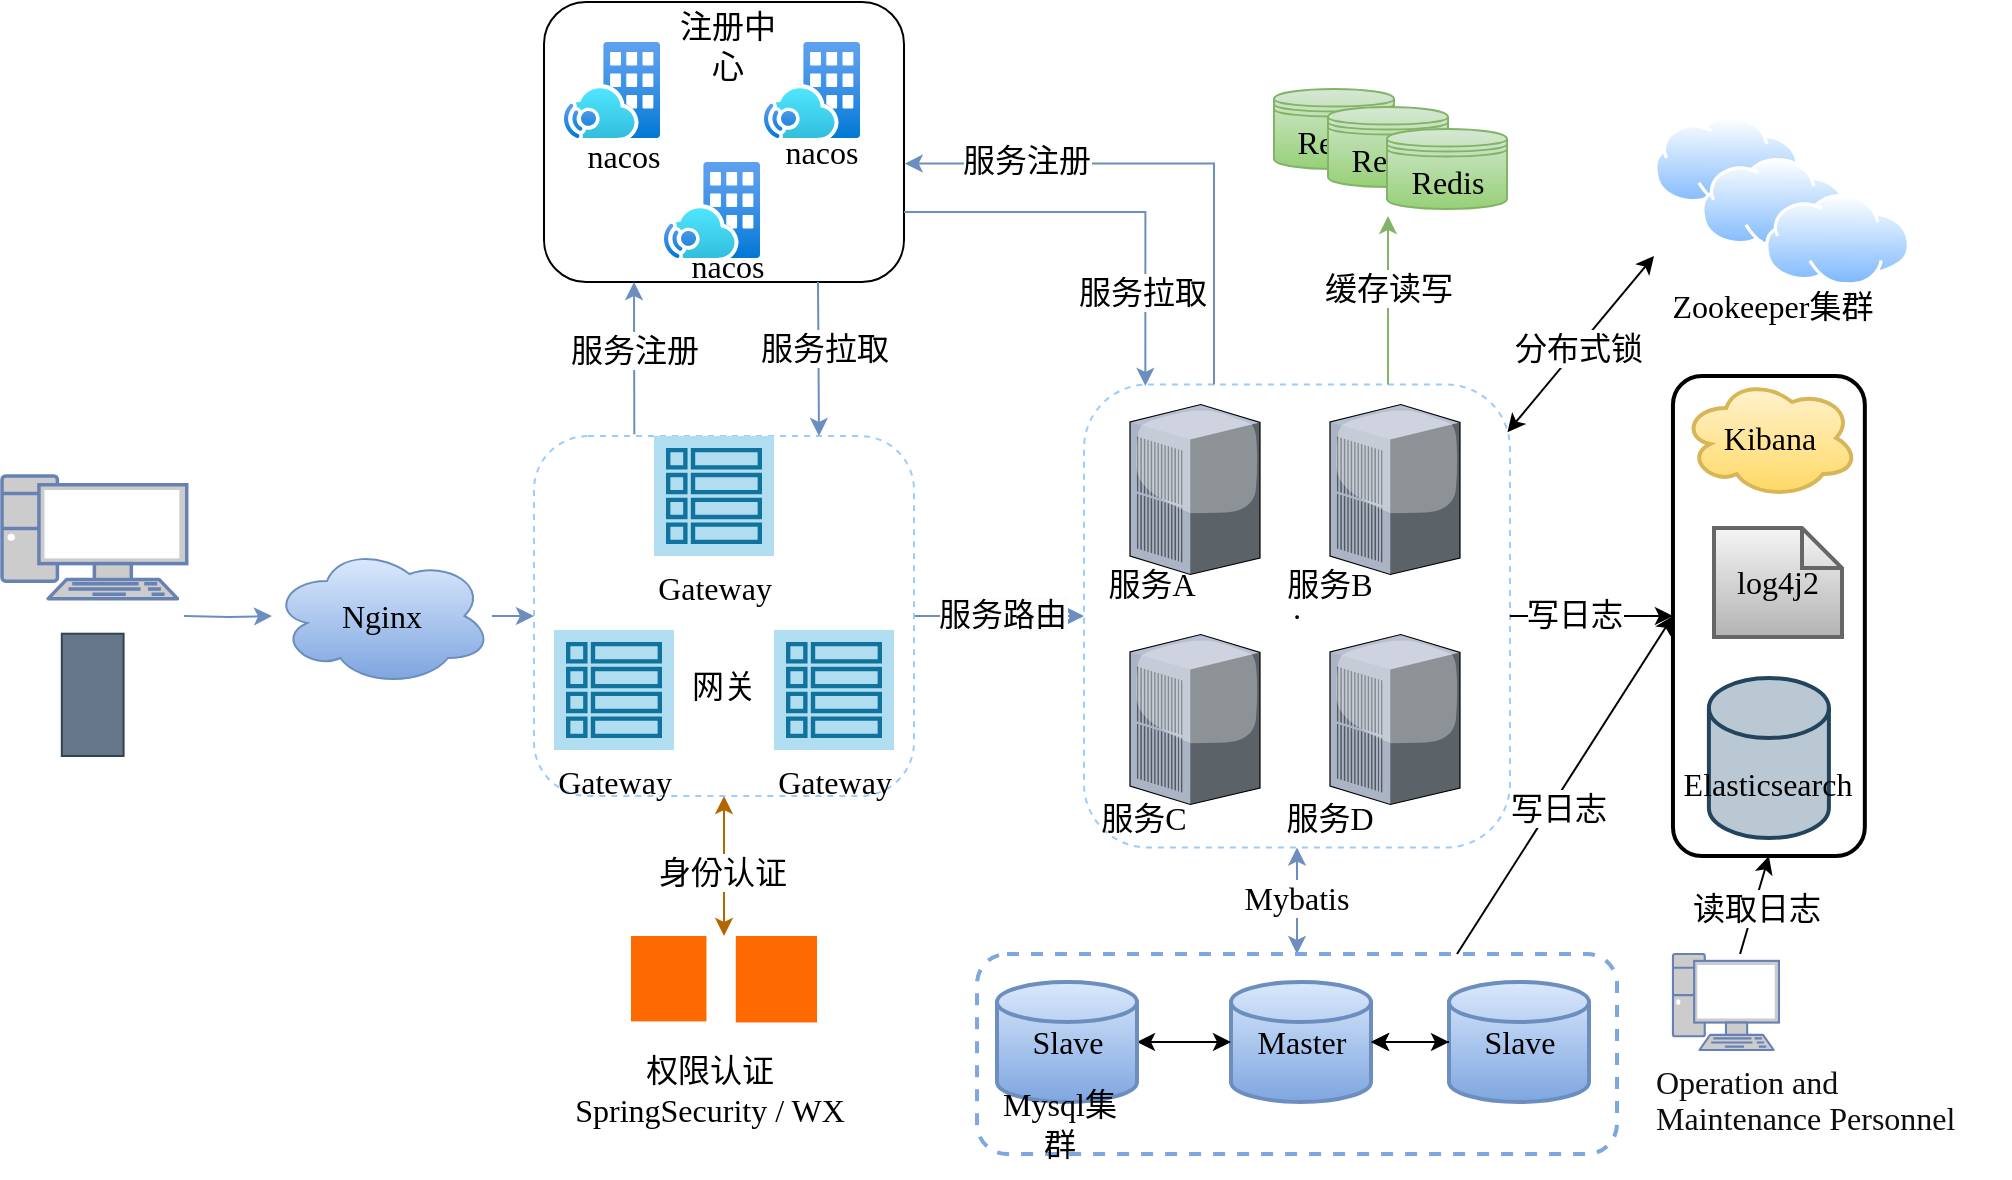 <mxfile version="26.1.0">
  <diagram name="第 1 页" id="3Fu6Cyum_ohwxmZfArsV">
    <mxGraphModel dx="1237" dy="1793" grid="1" gridSize="10" guides="1" tooltips="1" connect="1" arrows="1" fold="1" page="1" pageScale="1" pageWidth="827" pageHeight="1169" math="0" shadow="0">
      <root>
        <mxCell id="0" />
        <mxCell id="1" parent="0" />
        <mxCell id="ql2Fjk31QtfPR9bqJzKU-95" style="edgeStyle=orthogonalEdgeStyle;rounded=0;orthogonalLoop=1;jettySize=auto;html=1;fillColor=#dae8fc;gradientColor=#7ea6e0;strokeColor=#6c8ebf;fontFamily=宋体;fontStyle=0;fontSize=16;" parent="1" target="ql2Fjk31QtfPR9bqJzKU-9" edge="1">
          <mxGeometry relative="1" as="geometry">
            <mxPoint x="315" y="160" as="sourcePoint" />
          </mxGeometry>
        </mxCell>
        <mxCell id="ql2Fjk31QtfPR9bqJzKU-96" style="edgeStyle=orthogonalEdgeStyle;rounded=0;orthogonalLoop=1;jettySize=auto;html=1;entryX=0;entryY=0.5;entryDx=0;entryDy=0;fillColor=#dae8fc;gradientColor=#7ea6e0;strokeColor=#6c8ebf;fontFamily=宋体;fontStyle=0;fontSize=16;" parent="1" source="ql2Fjk31QtfPR9bqJzKU-9" target="ql2Fjk31QtfPR9bqJzKU-11" edge="1">
          <mxGeometry relative="1" as="geometry" />
        </mxCell>
        <mxCell id="ql2Fjk31QtfPR9bqJzKU-9" value="Nginx" style="ellipse;shape=cloud;whiteSpace=wrap;html=1;fillColor=#dae8fc;strokeColor=#6c8ebf;gradientColor=#7ea6e0;fontFamily=Times New Roman;fontStyle=0;fontSize=16;" parent="1" vertex="1">
          <mxGeometry x="359" y="125" width="110" height="70" as="geometry" />
        </mxCell>
        <mxCell id="ql2Fjk31QtfPR9bqJzKU-20" style="rounded=0;orthogonalLoop=1;jettySize=auto;html=1;startArrow=classic;startFill=1;fillColor=#fad7ac;strokeColor=#b46504;fontFamily=宋体;fontStyle=0;fontSize=16;" parent="1" source="ql2Fjk31QtfPR9bqJzKU-11" edge="1">
          <mxGeometry relative="1" as="geometry">
            <mxPoint x="585" y="320" as="targetPoint" />
          </mxGeometry>
        </mxCell>
        <mxCell id="ql2Fjk31QtfPR9bqJzKU-100" value="身份认证" style="edgeLabel;html=1;align=center;verticalAlign=middle;resizable=0;points=[];fontFamily=宋体;fontStyle=0;fontSize=16;" parent="ql2Fjk31QtfPR9bqJzKU-20" vertex="1" connectable="0">
          <mxGeometry x="0.092" y="-1" relative="1" as="geometry">
            <mxPoint as="offset" />
          </mxGeometry>
        </mxCell>
        <mxCell id="ql2Fjk31QtfPR9bqJzKU-22" style="edgeStyle=orthogonalEdgeStyle;rounded=0;orthogonalLoop=1;jettySize=auto;html=1;entryX=0;entryY=0.5;entryDx=0;entryDy=0;fillColor=#dae8fc;gradientColor=#7ea6e0;strokeColor=#6c8ebf;fontFamily=宋体;fontStyle=0;fontSize=16;" parent="1" source="ql2Fjk31QtfPR9bqJzKU-11" target="ql2Fjk31QtfPR9bqJzKU-21" edge="1">
          <mxGeometry relative="1" as="geometry" />
        </mxCell>
        <mxCell id="ql2Fjk31QtfPR9bqJzKU-104" value="&lt;span style=&quot;background-color: rgb(251, 251, 251);&quot;&gt;服务路由&lt;/span&gt;" style="edgeLabel;html=1;align=center;verticalAlign=middle;resizable=0;points=[];fontFamily=宋体;fontStyle=0;fontSize=16;" parent="ql2Fjk31QtfPR9bqJzKU-22" vertex="1" connectable="0">
          <mxGeometry x="-0.244" y="1" relative="1" as="geometry">
            <mxPoint x="12" as="offset" />
          </mxGeometry>
        </mxCell>
        <mxCell id="ql2Fjk31QtfPR9bqJzKU-12" value="" style="group;fontFamily=宋体;fontStyle=0;fontSize=16;" parent="1" vertex="1" connectable="0">
          <mxGeometry x="224" y="90" width="92.37" height="140" as="geometry" />
        </mxCell>
        <mxCell id="ql2Fjk31QtfPR9bqJzKU-4" value="" style="fontColor=#0066CC;verticalAlign=top;verticalLabelPosition=bottom;labelPosition=center;align=center;html=1;outlineConnect=0;fillColor=#CCCCCC;strokeColor=#6881B3;gradientColor=none;gradientDirection=north;strokeWidth=2;shape=mxgraph.networks.pc;fontFamily=宋体;fontStyle=0;fontSize=16;" parent="ql2Fjk31QtfPR9bqJzKU-12" vertex="1">
          <mxGeometry width="92.37" height="61.33" as="geometry" />
        </mxCell>
        <mxCell id="ql2Fjk31QtfPR9bqJzKU-5" value="" style="sketch=0;verticalLabelPosition=bottom;sketch=0;aspect=fixed;html=1;verticalAlign=top;strokeColor=#314354;fillColor=#647687;align=center;outlineConnect=0;pointerEvents=1;shape=mxgraph.citrix2.mobile;fontColor=#ffffff;fontFamily=宋体;fontStyle=0;fontSize=16;" parent="ql2Fjk31QtfPR9bqJzKU-12" vertex="1">
          <mxGeometry x="29.9" y="78.853" width="30.893" height="61.147" as="geometry" />
        </mxCell>
        <mxCell id="ql2Fjk31QtfPR9bqJzKU-18" value="" style="group;fontFamily=宋体;fontStyle=0;fontSize=16;" parent="1" vertex="1" connectable="0">
          <mxGeometry x="538.5" y="320" width="150" height="121" as="geometry" />
        </mxCell>
        <mxCell id="ql2Fjk31QtfPR9bqJzKU-15" value="" style="points=[];aspect=fixed;html=1;align=center;shadow=0;dashed=0;fillColor=#FF6A00;strokeColor=none;shape=mxgraph.alibaba_cloud.cloud_security_center;fontFamily=宋体;fontStyle=0;fontSize=16;" parent="ql2Fjk31QtfPR9bqJzKU-18" vertex="1">
          <mxGeometry width="37.724" height="42.701" as="geometry" />
        </mxCell>
        <mxCell id="ql2Fjk31QtfPR9bqJzKU-16" value="" style="points=[];aspect=fixed;html=1;align=center;shadow=0;dashed=0;fillColor=#FF6A00;strokeColor=none;shape=mxgraph.alibaba_cloud.hsm_hardware_security_module;fontFamily=宋体;fontStyle=0;fontSize=16;" parent="ql2Fjk31QtfPR9bqJzKU-18" vertex="1">
          <mxGeometry x="52.394" width="40.606" height="43.225" as="geometry" />
        </mxCell>
        <mxCell id="ql2Fjk31QtfPR9bqJzKU-78" value="&lt;font&gt;权限认证&lt;/font&gt;&lt;div&gt;&lt;font face=&quot;Times New Roman&quot;&gt;SpringSecurity / WX&lt;/font&gt;&lt;/div&gt;" style="text;html=1;align=center;verticalAlign=middle;whiteSpace=wrap;rounded=0;fontFamily=宋体;fontStyle=0;fontSize=16;" parent="ql2Fjk31QtfPR9bqJzKU-18" vertex="1">
          <mxGeometry x="-38.5" y="60" width="155.57" height="34.5" as="geometry" />
        </mxCell>
        <mxCell id="ql2Fjk31QtfPR9bqJzKU-63" value="" style="group;fontFamily=宋体;fontStyle=0;fontSize=16;" parent="1" vertex="1" connectable="0">
          <mxGeometry x="490" y="70" width="190" height="180" as="geometry" />
        </mxCell>
        <mxCell id="ql2Fjk31QtfPR9bqJzKU-11" value="" style="rounded=1;whiteSpace=wrap;html=1;dashed=1;strokeColor=#99CCFF;fontFamily=宋体;fontStyle=0;fontSize=16;" parent="ql2Fjk31QtfPR9bqJzKU-63" vertex="1">
          <mxGeometry width="190" height="180" as="geometry" />
        </mxCell>
        <mxCell id="ql2Fjk31QtfPR9bqJzKU-54" value="&lt;font face=&quot;Times New Roman&quot;&gt;Gateway&lt;/font&gt;" style="sketch=0;outlineConnect=0;strokeColor=#10739e;fillColor=#b1ddf0;dashed=0;verticalLabelPosition=bottom;verticalAlign=top;align=center;html=1;fontSize=16;fontStyle=0;aspect=fixed;shape=mxgraph.aws4.resourceIcon;resIcon=mxgraph.aws4.table;fontFamily=宋体;" parent="ql2Fjk31QtfPR9bqJzKU-63" vertex="1">
          <mxGeometry x="60" width="60" height="60" as="geometry" />
        </mxCell>
        <mxCell id="ql2Fjk31QtfPR9bqJzKU-56" value="&lt;font face=&quot;Times New Roman&quot;&gt;Gateway&lt;/font&gt;" style="sketch=0;outlineConnect=0;strokeColor=#10739e;fillColor=#b1ddf0;dashed=0;verticalLabelPosition=bottom;verticalAlign=top;align=center;html=1;fontSize=16;fontStyle=0;aspect=fixed;shape=mxgraph.aws4.resourceIcon;resIcon=mxgraph.aws4.table;fontFamily=宋体;" parent="ql2Fjk31QtfPR9bqJzKU-63" vertex="1">
          <mxGeometry x="120" y="97" width="60" height="60" as="geometry" />
        </mxCell>
        <mxCell id="ql2Fjk31QtfPR9bqJzKU-57" value="&lt;font face=&quot;Times New Roman&quot;&gt;Gateway&lt;/font&gt;" style="sketch=0;outlineConnect=0;strokeColor=#10739e;fillColor=#b1ddf0;dashed=0;verticalLabelPosition=bottom;verticalAlign=top;align=center;html=1;fontSize=16;fontStyle=0;aspect=fixed;shape=mxgraph.aws4.resourceIcon;resIcon=mxgraph.aws4.table;fontFamily=宋体;" parent="ql2Fjk31QtfPR9bqJzKU-63" vertex="1">
          <mxGeometry x="10" y="97" width="60" height="60" as="geometry" />
        </mxCell>
        <mxCell id="ql2Fjk31QtfPR9bqJzKU-89" value="网关" style="text;html=1;align=center;verticalAlign=middle;whiteSpace=wrap;rounded=0;fontFamily=宋体;fontStyle=0;fontSize=16;" parent="ql2Fjk31QtfPR9bqJzKU-63" vertex="1">
          <mxGeometry x="65" y="110" width="60" height="30" as="geometry" />
        </mxCell>
        <mxCell id="ql2Fjk31QtfPR9bqJzKU-67" value="" style="group;fontFamily=宋体;fontStyle=0;fontSize=16;" parent="1" vertex="1" connectable="0">
          <mxGeometry x="495" y="-147" width="180" height="147" as="geometry" />
        </mxCell>
        <mxCell id="ql2Fjk31QtfPR9bqJzKU-13" value="" style="rounded=1;whiteSpace=wrap;html=1;fontFamily=宋体;fontStyle=0;fontSize=16;" parent="ql2Fjk31QtfPR9bqJzKU-67" vertex="1">
          <mxGeometry width="180" height="140" as="geometry" />
        </mxCell>
        <mxCell id="ql2Fjk31QtfPR9bqJzKU-58" value="" style="image;aspect=fixed;html=1;points=[];align=center;fontSize=16;image=img/lib/azure2/hybrid_multicloud/Azure_Operator_Nexus.svg;fontFamily=宋体;fontStyle=0" parent="ql2Fjk31QtfPR9bqJzKU-67" vertex="1">
          <mxGeometry x="10" y="20" width="48" height="48" as="geometry" />
        </mxCell>
        <mxCell id="ql2Fjk31QtfPR9bqJzKU-61" value="" style="image;aspect=fixed;html=1;points=[];align=center;fontSize=16;image=img/lib/azure2/hybrid_multicloud/Azure_Operator_Nexus.svg;fontFamily=宋体;fontStyle=0" parent="ql2Fjk31QtfPR9bqJzKU-67" vertex="1">
          <mxGeometry x="60" y="80" width="48" height="48" as="geometry" />
        </mxCell>
        <mxCell id="ql2Fjk31QtfPR9bqJzKU-62" value="" style="image;aspect=fixed;html=1;points=[];align=center;fontSize=16;image=img/lib/azure2/hybrid_multicloud/Azure_Operator_Nexus.svg;fontFamily=宋体;fontStyle=0" parent="ql2Fjk31QtfPR9bqJzKU-67" vertex="1">
          <mxGeometry x="110" y="20" width="48" height="48" as="geometry" />
        </mxCell>
        <mxCell id="ql2Fjk31QtfPR9bqJzKU-64" value="nacos" style="text;html=1;align=center;verticalAlign=middle;whiteSpace=wrap;rounded=0;fontFamily=Times New Roman;fontStyle=0;fontSize=16;" parent="ql2Fjk31QtfPR9bqJzKU-67" vertex="1">
          <mxGeometry x="10" y="60" width="60" height="34" as="geometry" />
        </mxCell>
        <mxCell id="ql2Fjk31QtfPR9bqJzKU-65" value="nacos" style="text;html=1;align=center;verticalAlign=middle;whiteSpace=wrap;rounded=0;fontFamily=Times New Roman;fontStyle=0;fontSize=16;" parent="ql2Fjk31QtfPR9bqJzKU-67" vertex="1">
          <mxGeometry x="109" y="60" width="60" height="30" as="geometry" />
        </mxCell>
        <mxCell id="ql2Fjk31QtfPR9bqJzKU-66" value="nacos" style="text;html=1;align=center;verticalAlign=middle;whiteSpace=wrap;rounded=0;fontFamily=宋体;fontStyle=0;fontSize=16;" parent="ql2Fjk31QtfPR9bqJzKU-67" vertex="1">
          <mxGeometry x="62" y="117" width="60" height="30" as="geometry" />
        </mxCell>
        <mxCell id="ql2Fjk31QtfPR9bqJzKU-79" value="&lt;font&gt;注册中心&lt;/font&gt;" style="text;html=1;align=center;verticalAlign=middle;whiteSpace=wrap;rounded=0;fontFamily=宋体;fontStyle=0;fontSize=16;" parent="ql2Fjk31QtfPR9bqJzKU-67" vertex="1">
          <mxGeometry x="62" y="7" width="60" height="30" as="geometry" />
        </mxCell>
        <mxCell id="ql2Fjk31QtfPR9bqJzKU-94" value="" style="group;fontFamily=宋体;fontStyle=0;fontSize=16;" parent="1" vertex="1" connectable="0">
          <mxGeometry x="765" y="44.25" width="213" height="231.5" as="geometry" />
        </mxCell>
        <mxCell id="ql2Fjk31QtfPR9bqJzKU-21" value="·" style="rounded=1;whiteSpace=wrap;html=1;dashed=1;strokeColor=#99CCFF;fontFamily=宋体;fontStyle=0;fontSize=16;" parent="ql2Fjk31QtfPR9bqJzKU-94" vertex="1">
          <mxGeometry width="213" height="231.5" as="geometry" />
        </mxCell>
        <mxCell id="ql2Fjk31QtfPR9bqJzKU-73" value="" style="verticalLabelPosition=bottom;sketch=0;aspect=fixed;html=1;verticalAlign=top;strokeColor=none;align=center;outlineConnect=0;shape=mxgraph.citrix.pbx_server;fontFamily=宋体;fontStyle=0;fontSize=16;" parent="ql2Fjk31QtfPR9bqJzKU-94" vertex="1">
          <mxGeometry x="123" y="10" width="65" height="85" as="geometry" />
        </mxCell>
        <mxCell id="ql2Fjk31QtfPR9bqJzKU-76" value="" style="verticalLabelPosition=bottom;sketch=0;aspect=fixed;html=1;verticalAlign=top;strokeColor=none;align=center;outlineConnect=0;shape=mxgraph.citrix.pbx_server;fontFamily=宋体;fontStyle=0;fontSize=16;" parent="ql2Fjk31QtfPR9bqJzKU-94" vertex="1">
          <mxGeometry x="23" y="125" width="65" height="85" as="geometry" />
        </mxCell>
        <mxCell id="ql2Fjk31QtfPR9bqJzKU-75" value="" style="verticalLabelPosition=bottom;sketch=0;aspect=fixed;html=1;verticalAlign=top;strokeColor=none;align=center;outlineConnect=0;shape=mxgraph.citrix.pbx_server;fontFamily=宋体;fontStyle=0;fontSize=16;" parent="ql2Fjk31QtfPR9bqJzKU-94" vertex="1">
          <mxGeometry x="23" y="10" width="65" height="85" as="geometry" />
        </mxCell>
        <mxCell id="ql2Fjk31QtfPR9bqJzKU-77" value="" style="verticalLabelPosition=bottom;sketch=0;aspect=fixed;html=1;verticalAlign=top;strokeColor=none;align=center;outlineConnect=0;shape=mxgraph.citrix.pbx_server;fontFamily=宋体;fontStyle=0;fontSize=16;" parent="ql2Fjk31QtfPR9bqJzKU-94" vertex="1">
          <mxGeometry x="123" y="125" width="65" height="85" as="geometry" />
        </mxCell>
        <mxCell id="ql2Fjk31QtfPR9bqJzKU-90" value="&lt;font&gt;服务&lt;/font&gt;A" style="text;html=1;align=center;verticalAlign=middle;whiteSpace=wrap;rounded=0;fontFamily=宋体;fontStyle=0;fontSize=16;" parent="ql2Fjk31QtfPR9bqJzKU-94" vertex="1">
          <mxGeometry x="4" y="85" width="60" height="30" as="geometry" />
        </mxCell>
        <mxCell id="ql2Fjk31QtfPR9bqJzKU-91" value="&lt;font&gt;服务&lt;/font&gt;B" style="text;html=1;align=center;verticalAlign=middle;whiteSpace=wrap;rounded=0;fontFamily=宋体;fontStyle=0;fontSize=16;" parent="ql2Fjk31QtfPR9bqJzKU-94" vertex="1">
          <mxGeometry x="93" y="85" width="60" height="30" as="geometry" />
        </mxCell>
        <mxCell id="ql2Fjk31QtfPR9bqJzKU-92" value="&lt;font&gt;服务&lt;/font&gt;C" style="text;html=1;align=center;verticalAlign=middle;whiteSpace=wrap;rounded=0;fontFamily=宋体;fontStyle=0;fontSize=16;" parent="ql2Fjk31QtfPR9bqJzKU-94" vertex="1">
          <mxGeometry y="201.5" width="60" height="30" as="geometry" />
        </mxCell>
        <mxCell id="ql2Fjk31QtfPR9bqJzKU-93" value="&lt;font&gt;服务&lt;/font&gt;D" style="text;html=1;align=center;verticalAlign=middle;whiteSpace=wrap;rounded=0;fontFamily=宋体;fontStyle=0;fontSize=16;" parent="ql2Fjk31QtfPR9bqJzKU-94" vertex="1">
          <mxGeometry x="93" y="201.5" width="60" height="30" as="geometry" />
        </mxCell>
        <mxCell id="ql2Fjk31QtfPR9bqJzKU-97" style="rounded=0;orthogonalLoop=1;jettySize=auto;html=1;entryX=0.25;entryY=1;entryDx=0;entryDy=0;exitX=0.264;exitY=-0.005;exitDx=0;exitDy=0;exitPerimeter=0;fillColor=#dae8fc;gradientColor=#7ea6e0;strokeColor=#6c8ebf;fontFamily=宋体;fontStyle=0;fontSize=16;" parent="1" source="ql2Fjk31QtfPR9bqJzKU-11" target="ql2Fjk31QtfPR9bqJzKU-13" edge="1">
          <mxGeometry relative="1" as="geometry" />
        </mxCell>
        <mxCell id="ql2Fjk31QtfPR9bqJzKU-102" value="服务注册" style="edgeLabel;html=1;align=center;verticalAlign=middle;resizable=0;points=[];fontFamily=宋体;fontStyle=0;fontSize=16;" parent="ql2Fjk31QtfPR9bqJzKU-97" vertex="1" connectable="0">
          <mxGeometry x="0.111" relative="1" as="geometry">
            <mxPoint as="offset" />
          </mxGeometry>
        </mxCell>
        <mxCell id="ql2Fjk31QtfPR9bqJzKU-99" style="rounded=0;orthogonalLoop=1;jettySize=auto;html=1;entryX=0.75;entryY=0;entryDx=0;entryDy=0;exitX=0.75;exitY=0;exitDx=0;exitDy=0;fillColor=#dae8fc;gradientColor=#7ea6e0;strokeColor=#6c8ebf;fontFamily=宋体;fontStyle=0;fontSize=16;" parent="1" target="ql2Fjk31QtfPR9bqJzKU-11" edge="1">
          <mxGeometry relative="1" as="geometry">
            <mxPoint x="632" y="-7" as="sourcePoint" />
            <mxPoint x="630" y="70" as="targetPoint" />
          </mxGeometry>
        </mxCell>
        <mxCell id="ql2Fjk31QtfPR9bqJzKU-101" value="服务拉取" style="edgeLabel;html=1;align=center;verticalAlign=middle;resizable=0;points=[];fontFamily=宋体;fontStyle=0;fontSize=16;" parent="ql2Fjk31QtfPR9bqJzKU-99" vertex="1" connectable="0">
          <mxGeometry x="-0.162" y="3" relative="1" as="geometry">
            <mxPoint as="offset" />
          </mxGeometry>
        </mxCell>
        <mxCell id="ql2Fjk31QtfPR9bqJzKU-117" value="" style="group;fontFamily=Times New Roman;fontStyle=0;fontSize=16;" parent="1" vertex="1" connectable="0">
          <mxGeometry x="860" y="-103.5" width="116.5" height="60" as="geometry" />
        </mxCell>
        <mxCell id="ql2Fjk31QtfPR9bqJzKU-110" value="Redis" style="shape=datastore;whiteSpace=wrap;html=1;fillColor=#d5e8d4;gradientColor=#97d077;strokeColor=#82b366;fontFamily=Times New Roman;fontStyle=0;fontSize=16;" parent="ql2Fjk31QtfPR9bqJzKU-117" vertex="1">
          <mxGeometry width="60" height="40" as="geometry" />
        </mxCell>
        <mxCell id="ql2Fjk31QtfPR9bqJzKU-115" value="Redis" style="shape=datastore;whiteSpace=wrap;html=1;fillColor=#d5e8d4;gradientColor=#97d077;strokeColor=#82b366;fontFamily=Times New Roman;fontStyle=0;fontSize=16;" parent="ql2Fjk31QtfPR9bqJzKU-117" vertex="1">
          <mxGeometry x="27" y="9" width="60" height="40" as="geometry" />
        </mxCell>
        <mxCell id="ql2Fjk31QtfPR9bqJzKU-116" value="Redis" style="shape=datastore;whiteSpace=wrap;html=1;fillColor=#d5e8d4;gradientColor=#97d077;strokeColor=#82b366;fontFamily=Times New Roman;fontStyle=0;fontSize=16;" parent="ql2Fjk31QtfPR9bqJzKU-117" vertex="1">
          <mxGeometry x="56.5" y="20" width="60" height="40" as="geometry" />
        </mxCell>
        <mxCell id="ql2Fjk31QtfPR9bqJzKU-120" style="edgeStyle=orthogonalEdgeStyle;rounded=0;orthogonalLoop=1;jettySize=auto;html=1;exitX=1;exitY=0.75;exitDx=0;exitDy=0;entryX=0.144;entryY=0.003;entryDx=0;entryDy=0;entryPerimeter=0;fillColor=#dae8fc;gradientColor=#7ea6e0;strokeColor=#6c8ebf;fontFamily=宋体;fontStyle=0;fontSize=16;" parent="1" source="ql2Fjk31QtfPR9bqJzKU-13" target="ql2Fjk31QtfPR9bqJzKU-21" edge="1">
          <mxGeometry relative="1" as="geometry" />
        </mxCell>
        <mxCell id="ql2Fjk31QtfPR9bqJzKU-122" value="服务拉取" style="edgeLabel;html=1;align=center;verticalAlign=middle;resizable=0;points=[];fontFamily=宋体;fontStyle=0;fontSize=16;" parent="ql2Fjk31QtfPR9bqJzKU-120" vertex="1" connectable="0">
          <mxGeometry x="-0.585" y="-2" relative="1" as="geometry">
            <mxPoint x="76" y="38" as="offset" />
          </mxGeometry>
        </mxCell>
        <mxCell id="ql2Fjk31QtfPR9bqJzKU-121" style="edgeStyle=orthogonalEdgeStyle;rounded=0;orthogonalLoop=1;jettySize=auto;html=1;entryX=1.002;entryY=0.577;entryDx=0;entryDy=0;entryPerimeter=0;fillColor=#dae8fc;gradientColor=#7ea6e0;strokeColor=#6c8ebf;fontFamily=宋体;fontStyle=0;fontSize=16;" parent="1" source="ql2Fjk31QtfPR9bqJzKU-21" target="ql2Fjk31QtfPR9bqJzKU-13" edge="1">
          <mxGeometry relative="1" as="geometry">
            <Array as="points">
              <mxPoint x="830" y="-66" />
            </Array>
          </mxGeometry>
        </mxCell>
        <mxCell id="ql2Fjk31QtfPR9bqJzKU-123" value="服务注册" style="edgeLabel;html=1;align=center;verticalAlign=middle;resizable=0;points=[];fontFamily=宋体;fontStyle=0;fontSize=16;" parent="ql2Fjk31QtfPR9bqJzKU-121" vertex="1" connectable="0">
          <mxGeometry x="0.543" y="-2" relative="1" as="geometry">
            <mxPoint as="offset" />
          </mxGeometry>
        </mxCell>
        <mxCell id="ql2Fjk31QtfPR9bqJzKU-125" style="edgeStyle=orthogonalEdgeStyle;rounded=0;orthogonalLoop=1;jettySize=auto;html=1;fillColor=#d5e8d4;gradientColor=#97d077;strokeColor=#82b366;fontFamily=宋体;fontStyle=0;fontSize=16;" parent="1" source="ql2Fjk31QtfPR9bqJzKU-21" edge="1">
          <mxGeometry relative="1" as="geometry">
            <mxPoint x="917" y="-40" as="targetPoint" />
            <Array as="points">
              <mxPoint x="917" y="20" />
              <mxPoint x="917" y="20" />
            </Array>
          </mxGeometry>
        </mxCell>
        <mxCell id="ql2Fjk31QtfPR9bqJzKU-126" value="缓存读写" style="edgeLabel;html=1;align=center;verticalAlign=middle;resizable=0;points=[];fontFamily=宋体;fontStyle=0;fontSize=16;" parent="ql2Fjk31QtfPR9bqJzKU-125" vertex="1" connectable="0">
          <mxGeometry x="0.15" relative="1" as="geometry">
            <mxPoint as="offset" />
          </mxGeometry>
        </mxCell>
        <mxCell id="ql2Fjk31QtfPR9bqJzKU-144" style="edgeStyle=orthogonalEdgeStyle;rounded=0;orthogonalLoop=1;jettySize=auto;html=1;entryX=0.5;entryY=0;entryDx=0;entryDy=0;fontFamily=宋体;fontSize=16;fontColor=default;startArrow=classic;startFill=1;fillColor=#dae8fc;gradientColor=#7ea6e0;strokeColor=#6c8ebf;fontStyle=0" parent="1" source="ql2Fjk31QtfPR9bqJzKU-21" target="ql2Fjk31QtfPR9bqJzKU-139" edge="1">
          <mxGeometry relative="1" as="geometry" />
        </mxCell>
        <mxCell id="ql2Fjk31QtfPR9bqJzKU-145" value="Mybatis" style="edgeLabel;html=1;align=center;verticalAlign=middle;resizable=0;points=[];strokeColor=default;strokeWidth=2;fontFamily=Times New Roman;fontSize=16;fontColor=default;fillColor=default;fontStyle=0" parent="ql2Fjk31QtfPR9bqJzKU-144" vertex="1" connectable="0">
          <mxGeometry x="-0.22" y="-1" relative="1" as="geometry">
            <mxPoint y="4" as="offset" />
          </mxGeometry>
        </mxCell>
        <mxCell id="ql2Fjk31QtfPR9bqJzKU-149" value="" style="group;fontFamily=宋体;fontStyle=0;fontSize=16;" parent="1" vertex="1" connectable="0">
          <mxGeometry x="711.5" y="329" width="320" height="100" as="geometry" />
        </mxCell>
        <mxCell id="ql2Fjk31QtfPR9bqJzKU-139" value="" style="rounded=1;whiteSpace=wrap;html=1;strokeColor=#7EA6E0;strokeWidth=2;align=center;verticalAlign=middle;fontFamily=宋体;fontSize=16;fontColor=default;fillColor=default;dashed=1;fontStyle=0" parent="ql2Fjk31QtfPR9bqJzKU-149" vertex="1">
          <mxGeometry width="320" height="100" as="geometry" />
        </mxCell>
        <mxCell id="ql2Fjk31QtfPR9bqJzKU-129" value="Master" style="strokeWidth=2;html=1;shape=mxgraph.flowchart.database;whiteSpace=wrap;fillColor=#dae8fc;gradientColor=#7ea6e0;strokeColor=#6c8ebf;fontFamily=Times New Roman;fontStyle=0;fontSize=16;" parent="ql2Fjk31QtfPR9bqJzKU-149" vertex="1">
          <mxGeometry x="127" y="14" width="70" height="60" as="geometry" />
        </mxCell>
        <mxCell id="ql2Fjk31QtfPR9bqJzKU-134" value="" style="edgeStyle=orthogonalEdgeStyle;rounded=0;orthogonalLoop=1;jettySize=auto;html=1;fontFamily=宋体;fontSize=16;fontColor=default;startArrow=classic;startFill=1;fontStyle=0" parent="ql2Fjk31QtfPR9bqJzKU-149" source="ql2Fjk31QtfPR9bqJzKU-130" target="ql2Fjk31QtfPR9bqJzKU-129" edge="1">
          <mxGeometry relative="1" as="geometry" />
        </mxCell>
        <mxCell id="ql2Fjk31QtfPR9bqJzKU-130" value="Slave" style="strokeWidth=2;html=1;shape=mxgraph.flowchart.database;whiteSpace=wrap;fillColor=#dae8fc;gradientColor=#7ea6e0;strokeColor=#6c8ebf;fontFamily=Times New Roman;fontStyle=0;fontSize=16;" parent="ql2Fjk31QtfPR9bqJzKU-149" vertex="1">
          <mxGeometry x="10" y="14" width="70" height="60" as="geometry" />
        </mxCell>
        <mxCell id="ql2Fjk31QtfPR9bqJzKU-133" value="Slave" style="strokeWidth=2;html=1;shape=mxgraph.flowchart.database;whiteSpace=wrap;fillColor=#dae8fc;gradientColor=#7ea6e0;strokeColor=#6c8ebf;fontFamily=Times New Roman;fontStyle=0;fontSize=16;" parent="ql2Fjk31QtfPR9bqJzKU-149" vertex="1">
          <mxGeometry x="236" y="14" width="70" height="60" as="geometry" />
        </mxCell>
        <mxCell id="ql2Fjk31QtfPR9bqJzKU-142" value="Mysql&lt;font face=&quot;宋体&quot;&gt;集群&lt;/font&gt;" style="text;html=1;align=center;verticalAlign=middle;whiteSpace=wrap;rounded=0;fontFamily=Times New Roman;fontSize=16;fontColor=default;fontStyle=0" parent="ql2Fjk31QtfPR9bqJzKU-149" vertex="1">
          <mxGeometry x="6" y="72" width="70" height="26" as="geometry" />
        </mxCell>
        <mxCell id="ql2Fjk31QtfPR9bqJzKU-135" value="" style="edgeStyle=orthogonalEdgeStyle;rounded=0;orthogonalLoop=1;jettySize=auto;html=1;fontFamily=宋体;fontSize=16;fontColor=default;fontStyle=0" parent="ql2Fjk31QtfPR9bqJzKU-149" source="ql2Fjk31QtfPR9bqJzKU-133" target="ql2Fjk31QtfPR9bqJzKU-129" edge="1">
          <mxGeometry relative="1" as="geometry" />
        </mxCell>
        <mxCell id="ql2Fjk31QtfPR9bqJzKU-136" value="" style="edgeStyle=orthogonalEdgeStyle;rounded=0;orthogonalLoop=1;jettySize=auto;html=1;fontFamily=宋体;fontSize=16;fontColor=default;startArrow=classic;startFill=1;fontStyle=0" parent="ql2Fjk31QtfPR9bqJzKU-149" source="ql2Fjk31QtfPR9bqJzKU-133" target="ql2Fjk31QtfPR9bqJzKU-129" edge="1">
          <mxGeometry relative="1" as="geometry" />
        </mxCell>
        <mxCell id="ql2Fjk31QtfPR9bqJzKU-154" value="" style="group;fontFamily=宋体;fontStyle=0;fontSize=16;" parent="1" vertex="1" connectable="0">
          <mxGeometry x="1050" y="-90" width="128.12" height="104.75" as="geometry" />
        </mxCell>
        <mxCell id="ql2Fjk31QtfPR9bqJzKU-150" value="" style="image;aspect=fixed;perimeter=ellipsePerimeter;html=1;align=center;shadow=0;dashed=0;spacingTop=3;image=img/lib/active_directory/internet_cloud.svg;strokeColor=default;strokeWidth=2;verticalAlign=middle;fontFamily=宋体;fontSize=16;fontColor=default;fillColor=default;fontStyle=0" parent="ql2Fjk31QtfPR9bqJzKU-154" vertex="1">
          <mxGeometry width="72.62" height="45.75" as="geometry" />
        </mxCell>
        <mxCell id="ql2Fjk31QtfPR9bqJzKU-151" value="" style="image;aspect=fixed;perimeter=ellipsePerimeter;html=1;align=center;shadow=0;dashed=0;spacingTop=3;image=img/lib/active_directory/internet_cloud.svg;strokeColor=default;strokeWidth=2;verticalAlign=middle;fontFamily=宋体;fontSize=16;fontColor=default;fillColor=default;fontStyle=0" parent="ql2Fjk31QtfPR9bqJzKU-154" vertex="1">
          <mxGeometry x="23.5" y="21" width="72.62" height="45.75" as="geometry" />
        </mxCell>
        <mxCell id="ql2Fjk31QtfPR9bqJzKU-152" value="" style="image;aspect=fixed;perimeter=ellipsePerimeter;html=1;align=center;shadow=0;dashed=0;spacingTop=3;image=img/lib/active_directory/internet_cloud.svg;strokeColor=default;strokeWidth=2;verticalAlign=middle;fontFamily=宋体;fontSize=16;fontColor=default;fillColor=default;fontStyle=0" parent="ql2Fjk31QtfPR9bqJzKU-154" vertex="1">
          <mxGeometry x="55.5" y="39" width="72.62" height="45.75" as="geometry" />
        </mxCell>
        <mxCell id="ql2Fjk31QtfPR9bqJzKU-153" value="&lt;font face=&quot;Times New Roman&quot;&gt;Zookeeper&lt;/font&gt;&lt;font&gt;集群&lt;/font&gt;" style="text;html=1;align=center;verticalAlign=middle;whiteSpace=wrap;rounded=0;fontFamily=宋体;fontSize=16;fontColor=default;fontStyle=0" parent="ql2Fjk31QtfPR9bqJzKU-154" vertex="1">
          <mxGeometry x="8.31" y="84.75" width="103" height="20" as="geometry" />
        </mxCell>
        <mxCell id="ql2Fjk31QtfPR9bqJzKU-156" value="" style="endArrow=classic;html=1;rounded=0;fontFamily=宋体;fontSize=16;fontColor=default;exitX=0.994;exitY=0.103;exitDx=0;exitDy=0;exitPerimeter=0;startArrow=classic;startFill=1;fontStyle=0" parent="1" source="ql2Fjk31QtfPR9bqJzKU-21" edge="1">
          <mxGeometry width="50" height="50" relative="1" as="geometry">
            <mxPoint x="950" y="150" as="sourcePoint" />
            <mxPoint x="1050" y="-20" as="targetPoint" />
          </mxGeometry>
        </mxCell>
        <mxCell id="ql2Fjk31QtfPR9bqJzKU-157" value="分布式锁" style="edgeLabel;html=1;align=center;verticalAlign=middle;resizable=0;points=[];strokeColor=default;strokeWidth=2;fontFamily=宋体;fontSize=16;fontColor=default;fillColor=default;fontStyle=0" parent="ql2Fjk31QtfPR9bqJzKU-156" vertex="1" connectable="0">
          <mxGeometry x="-0.044" relative="1" as="geometry">
            <mxPoint as="offset" />
          </mxGeometry>
        </mxCell>
        <mxCell id="ql2Fjk31QtfPR9bqJzKU-166" style="rounded=0;orthogonalLoop=1;jettySize=auto;html=1;entryX=0;entryY=0.5;entryDx=0;entryDy=0;fontFamily=宋体;fontSize=16;fontColor=default;fontStyle=0" parent="1" source="ql2Fjk31QtfPR9bqJzKU-21" target="ql2Fjk31QtfPR9bqJzKU-160" edge="1">
          <mxGeometry relative="1" as="geometry" />
        </mxCell>
        <mxCell id="ql2Fjk31QtfPR9bqJzKU-168" value="写日志" style="edgeLabel;html=1;align=center;verticalAlign=middle;resizable=0;points=[];strokeColor=default;strokeWidth=2;fontFamily=宋体;fontSize=16;fontColor=default;fillColor=default;fontStyle=0" parent="ql2Fjk31QtfPR9bqJzKU-166" vertex="1" connectable="0">
          <mxGeometry x="-0.263" y="-2" relative="1" as="geometry">
            <mxPoint x="2" y="-3" as="offset" />
          </mxGeometry>
        </mxCell>
        <mxCell id="ql2Fjk31QtfPR9bqJzKU-167" value="" style="group;fontFamily=Times New Roman;fontStyle=0;fontSize=16;" parent="1" vertex="1" connectable="0">
          <mxGeometry x="1059.48" y="40" width="95.94" height="240" as="geometry" />
        </mxCell>
        <mxCell id="ql2Fjk31QtfPR9bqJzKU-160" value="" style="rounded=1;whiteSpace=wrap;html=1;strokeColor=default;strokeWidth=2;align=center;verticalAlign=middle;fontFamily=宋体;fontSize=16;fontColor=default;fillColor=default;fontStyle=0" parent="ql2Fjk31QtfPR9bqJzKU-167" vertex="1">
          <mxGeometry width="95.94" height="240" as="geometry" />
        </mxCell>
        <mxCell id="ql2Fjk31QtfPR9bqJzKU-162" value="Elasticsearch" style="shape=cylinder3;whiteSpace=wrap;html=1;boundedLbl=1;backgroundOutline=1;size=15;strokeColor=#23445d;strokeWidth=2;align=center;verticalAlign=middle;fontFamily=Times New Roman;fontSize=16;fillColor=#bac8d3;fontStyle=0" parent="ql2Fjk31QtfPR9bqJzKU-167" vertex="1">
          <mxGeometry x="17.97" y="151" width="60" height="80" as="geometry" />
        </mxCell>
        <mxCell id="ql2Fjk31QtfPR9bqJzKU-163" value="log4j2" style="shape=note;size=20;whiteSpace=wrap;html=1;strokeColor=#666666;strokeWidth=2;align=center;verticalAlign=middle;fontFamily=Times New Roman;fontSize=16;fillColor=#f5f5f5;gradientColor=#b3b3b3;fontStyle=0" parent="ql2Fjk31QtfPR9bqJzKU-167" vertex="1">
          <mxGeometry x="20.52" y="76" width="64" height="54.5" as="geometry" />
        </mxCell>
        <mxCell id="ql2Fjk31QtfPR9bqJzKU-165" value="Kibana" style="ellipse;shape=cloud;whiteSpace=wrap;html=1;strokeColor=#d6b656;strokeWidth=2;align=center;verticalAlign=middle;fontFamily=Times New Roman;fontSize=16;fillColor=#fff2cc;gradientColor=#ffd966;fontStyle=0" parent="ql2Fjk31QtfPR9bqJzKU-167" vertex="1">
          <mxGeometry x="4.58" y="1" width="88" height="60" as="geometry" />
        </mxCell>
        <mxCell id="ql2Fjk31QtfPR9bqJzKU-170" style="rounded=0;orthogonalLoop=1;jettySize=auto;html=1;entryX=0.5;entryY=1;entryDx=0;entryDy=0;fontFamily=宋体;fontSize=16;fontColor=default;fontStyle=0" parent="1" source="ql2Fjk31QtfPR9bqJzKU-169" target="ql2Fjk31QtfPR9bqJzKU-160" edge="1">
          <mxGeometry relative="1" as="geometry" />
        </mxCell>
        <mxCell id="ql2Fjk31QtfPR9bqJzKU-172" value="读取日志" style="edgeLabel;html=1;align=center;verticalAlign=middle;resizable=0;points=[];strokeColor=default;strokeWidth=2;fontFamily=宋体;fontSize=16;fontColor=default;fillColor=default;fontStyle=0" parent="ql2Fjk31QtfPR9bqJzKU-170" vertex="1" connectable="0">
          <mxGeometry x="-0.037" y="-1" relative="1" as="geometry">
            <mxPoint as="offset" />
          </mxGeometry>
        </mxCell>
        <mxCell id="ql2Fjk31QtfPR9bqJzKU-169" value="" style="fontColor=#0066CC;verticalAlign=top;verticalLabelPosition=bottom;labelPosition=center;align=center;html=1;outlineConnect=0;fillColor=#CCCCCC;strokeColor=#6881B3;gradientColor=none;gradientDirection=north;strokeWidth=2;shape=mxgraph.networks.pc;fontFamily=宋体;fontSize=16;fontStyle=0" parent="1" vertex="1">
          <mxGeometry x="1059.48" y="329" width="53" height="48" as="geometry" />
        </mxCell>
        <mxCell id="ql2Fjk31QtfPR9bqJzKU-171" value="&lt;p class=&quot;p1&quot; style=&quot;margin: 0px; font-variant-numeric: normal; font-variant-east-asian: normal; font-variant-alternates: normal; font-size-adjust: none; font-kerning: auto; font-optical-sizing: auto; font-feature-settings: normal; font-variation-settings: normal; font-variant-position: normal; font-variant-emoji: normal; font-stretch: normal; line-height: normal; color: rgb(14, 14, 14); text-align: start;&quot;&gt;&lt;font&gt;Operation and Maintenance Personnel&lt;/font&gt;&lt;/p&gt;" style="text;html=1;align=center;verticalAlign=middle;whiteSpace=wrap;rounded=0;fontFamily=Times New Roman;fontSize=16;fontColor=default;fontStyle=0" parent="1" vertex="1">
          <mxGeometry x="1050" y="390" width="178" height="24" as="geometry" />
        </mxCell>
        <mxCell id="ql2Fjk31QtfPR9bqJzKU-175" value="" style="endArrow=classic;html=1;rounded=0;fontFamily=宋体;fontSize=16;fontColor=default;entryX=0;entryY=0.5;entryDx=0;entryDy=0;exitX=0.75;exitY=0;exitDx=0;exitDy=0;fontStyle=0" parent="1" source="ql2Fjk31QtfPR9bqJzKU-139" target="ql2Fjk31QtfPR9bqJzKU-160" edge="1">
          <mxGeometry width="50" height="50" relative="1" as="geometry">
            <mxPoint x="950" y="240" as="sourcePoint" />
            <mxPoint x="1000" y="190" as="targetPoint" />
          </mxGeometry>
        </mxCell>
        <mxCell id="ql2Fjk31QtfPR9bqJzKU-176" value="写日志" style="edgeLabel;html=1;align=center;verticalAlign=middle;resizable=0;points=[];strokeColor=default;strokeWidth=2;fontFamily=宋体;fontSize=16;fontColor=default;fillColor=default;fontStyle=0" parent="ql2Fjk31QtfPR9bqJzKU-175" vertex="1" connectable="0">
          <mxGeometry x="-0.157" y="4" relative="1" as="geometry">
            <mxPoint x="8" as="offset" />
          </mxGeometry>
        </mxCell>
      </root>
    </mxGraphModel>
  </diagram>
</mxfile>
